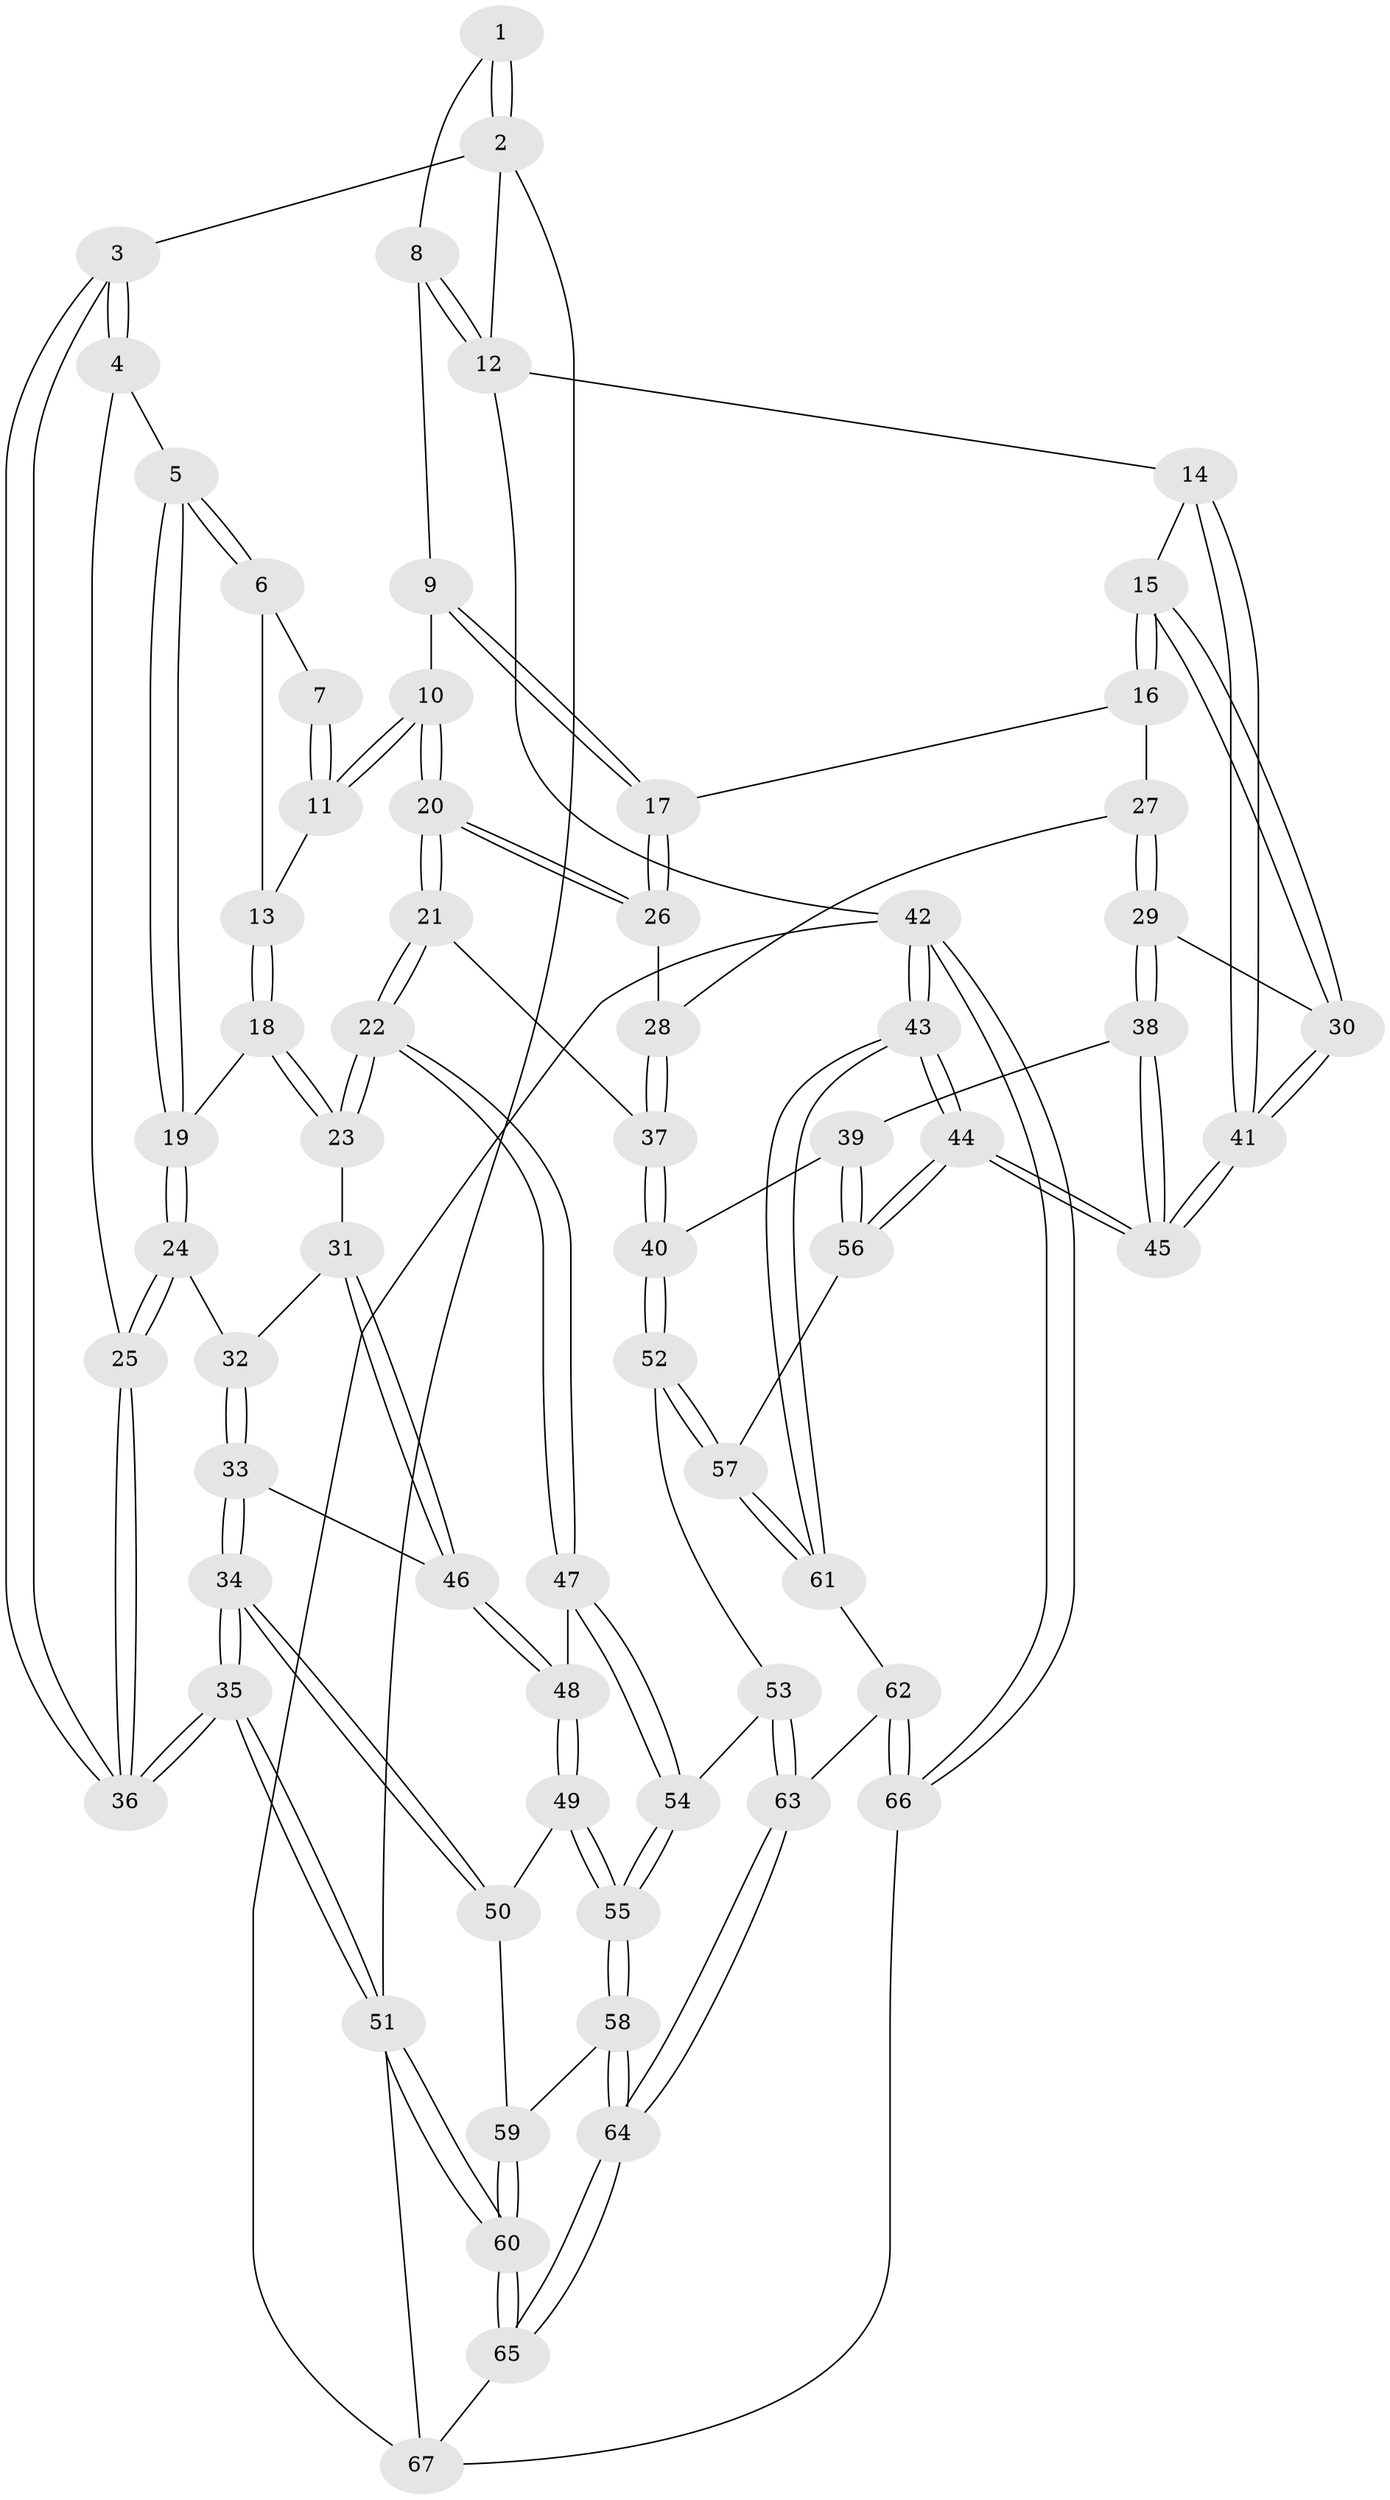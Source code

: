 // Generated by graph-tools (version 1.1) at 2025/38/03/09/25 02:38:29]
// undirected, 67 vertices, 164 edges
graph export_dot {
graph [start="1"]
  node [color=gray90,style=filled];
  1 [pos="+0.301046145958047+0"];
  2 [pos="+0+0"];
  3 [pos="+0+0"];
  4 [pos="+0.0712877503366919+0.1025606524057616"];
  5 [pos="+0.17911406677317443+0.12811639474398231"];
  6 [pos="+0.25980124022898815+0.034592851832361333"];
  7 [pos="+0.28514265401352445+0"];
  8 [pos="+0.5948185673087336+0"];
  9 [pos="+0.5922830614392002+0"];
  10 [pos="+0.47655218046630465+0.12466987351603301"];
  11 [pos="+0.3952668570002243+0.12416661051349727"];
  12 [pos="+1+0"];
  13 [pos="+0.3473966611155809+0.1319602206313867"];
  14 [pos="+1+0"];
  15 [pos="+1+0"];
  16 [pos="+0.7882983427587897+0.18149001599290063"];
  17 [pos="+0.7131707372399771+0.1456802168018858"];
  18 [pos="+0.28244408032772184+0.2308379347051487"];
  19 [pos="+0.21359510490108055+0.20001617489089027"];
  20 [pos="+0.4975889643569615+0.2680510531252672"];
  21 [pos="+0.49251878482518346+0.27680366796544054"];
  22 [pos="+0.43779723893170475+0.35474674594981015"];
  23 [pos="+0.31984020918549555+0.29628441365019526"];
  24 [pos="+0.11744948043407126+0.29421441148360444"];
  25 [pos="+0.10264499417672164+0.2946342137949397"];
  26 [pos="+0.6164010259685615+0.2493777251597418"];
  27 [pos="+0.7909823998875384+0.18984462724946866"];
  28 [pos="+0.6852326085160644+0.3287852810427035"];
  29 [pos="+0.8651088542656903+0.3211244906622411"];
  30 [pos="+0.8923467399000863+0.30416996447164685"];
  31 [pos="+0.27699106544366764+0.323577914137318"];
  32 [pos="+0.14154641246440963+0.3161484144972277"];
  33 [pos="+0.18532840653789254+0.41063938439536507"];
  34 [pos="+0.1343933988898341+0.5155094486125417"];
  35 [pos="+0+0.5889292186775376"];
  36 [pos="+0+0.3929560763012419"];
  37 [pos="+0.7130276561513705+0.40619487320281766"];
  38 [pos="+0.8537433812497023+0.3889611681285382"];
  39 [pos="+0.8266470928832529+0.41375966279633153"];
  40 [pos="+0.738599178659126+0.4587897841417189"];
  41 [pos="+1+0.3045713292527074"];
  42 [pos="+1+0.9606869737469051"];
  43 [pos="+1+0.8976990976408418"];
  44 [pos="+1+0.547825960311135"];
  45 [pos="+1+0.4997788429783533"];
  46 [pos="+0.22239451625043793+0.3934858391029302"];
  47 [pos="+0.43939210801437617+0.36728279973072575"];
  48 [pos="+0.2872865271076067+0.44098080390790684"];
  49 [pos="+0.24540563103572066+0.5156181280843501"];
  50 [pos="+0.21429562264014843+0.5365813438031328"];
  51 [pos="+0+1"];
  52 [pos="+0.731809538466851+0.46804213501997677"];
  53 [pos="+0.701103158720851+0.49296380200096285"];
  54 [pos="+0.48742384360167346+0.4899778226228686"];
  55 [pos="+0.4848681708422246+0.49506080090819293"];
  56 [pos="+0.9390807005322128+0.5823851980860242"];
  57 [pos="+0.8857905132235051+0.6262954529234085"];
  58 [pos="+0.43421309960481685+0.6769924919439321"];
  59 [pos="+0.2147278896506536+0.5371504593816363"];
  60 [pos="+0.2861214205823248+1"];
  61 [pos="+0.8497738979418948+0.7488651616311963"];
  62 [pos="+0.7974604219714114+0.7641212147880009"];
  63 [pos="+0.712332920025393+0.6743691493263178"];
  64 [pos="+0.4345494900899177+0.7486267242391195"];
  65 [pos="+0.3390396954092343+0.9980398088043608"];
  66 [pos="+0.7283142573493169+0.9162736811646351"];
  67 [pos="+0.6159893347445374+1"];
  1 -- 2;
  1 -- 2;
  1 -- 8;
  2 -- 3;
  2 -- 12;
  2 -- 51;
  3 -- 4;
  3 -- 4;
  3 -- 36;
  3 -- 36;
  4 -- 5;
  4 -- 25;
  5 -- 6;
  5 -- 6;
  5 -- 19;
  5 -- 19;
  6 -- 7;
  6 -- 13;
  7 -- 11;
  7 -- 11;
  8 -- 9;
  8 -- 12;
  8 -- 12;
  9 -- 10;
  9 -- 17;
  9 -- 17;
  10 -- 11;
  10 -- 11;
  10 -- 20;
  10 -- 20;
  11 -- 13;
  12 -- 14;
  12 -- 42;
  13 -- 18;
  13 -- 18;
  14 -- 15;
  14 -- 41;
  14 -- 41;
  15 -- 16;
  15 -- 16;
  15 -- 30;
  15 -- 30;
  16 -- 17;
  16 -- 27;
  17 -- 26;
  17 -- 26;
  18 -- 19;
  18 -- 23;
  18 -- 23;
  19 -- 24;
  19 -- 24;
  20 -- 21;
  20 -- 21;
  20 -- 26;
  20 -- 26;
  21 -- 22;
  21 -- 22;
  21 -- 37;
  22 -- 23;
  22 -- 23;
  22 -- 47;
  22 -- 47;
  23 -- 31;
  24 -- 25;
  24 -- 25;
  24 -- 32;
  25 -- 36;
  25 -- 36;
  26 -- 28;
  27 -- 28;
  27 -- 29;
  27 -- 29;
  28 -- 37;
  28 -- 37;
  29 -- 30;
  29 -- 38;
  29 -- 38;
  30 -- 41;
  30 -- 41;
  31 -- 32;
  31 -- 46;
  31 -- 46;
  32 -- 33;
  32 -- 33;
  33 -- 34;
  33 -- 34;
  33 -- 46;
  34 -- 35;
  34 -- 35;
  34 -- 50;
  34 -- 50;
  35 -- 36;
  35 -- 36;
  35 -- 51;
  35 -- 51;
  37 -- 40;
  37 -- 40;
  38 -- 39;
  38 -- 45;
  38 -- 45;
  39 -- 40;
  39 -- 56;
  39 -- 56;
  40 -- 52;
  40 -- 52;
  41 -- 45;
  41 -- 45;
  42 -- 43;
  42 -- 43;
  42 -- 66;
  42 -- 66;
  42 -- 67;
  43 -- 44;
  43 -- 44;
  43 -- 61;
  43 -- 61;
  44 -- 45;
  44 -- 45;
  44 -- 56;
  44 -- 56;
  46 -- 48;
  46 -- 48;
  47 -- 48;
  47 -- 54;
  47 -- 54;
  48 -- 49;
  48 -- 49;
  49 -- 50;
  49 -- 55;
  49 -- 55;
  50 -- 59;
  51 -- 60;
  51 -- 60;
  51 -- 67;
  52 -- 53;
  52 -- 57;
  52 -- 57;
  53 -- 54;
  53 -- 63;
  53 -- 63;
  54 -- 55;
  54 -- 55;
  55 -- 58;
  55 -- 58;
  56 -- 57;
  57 -- 61;
  57 -- 61;
  58 -- 59;
  58 -- 64;
  58 -- 64;
  59 -- 60;
  59 -- 60;
  60 -- 65;
  60 -- 65;
  61 -- 62;
  62 -- 63;
  62 -- 66;
  62 -- 66;
  63 -- 64;
  63 -- 64;
  64 -- 65;
  64 -- 65;
  65 -- 67;
  66 -- 67;
}
